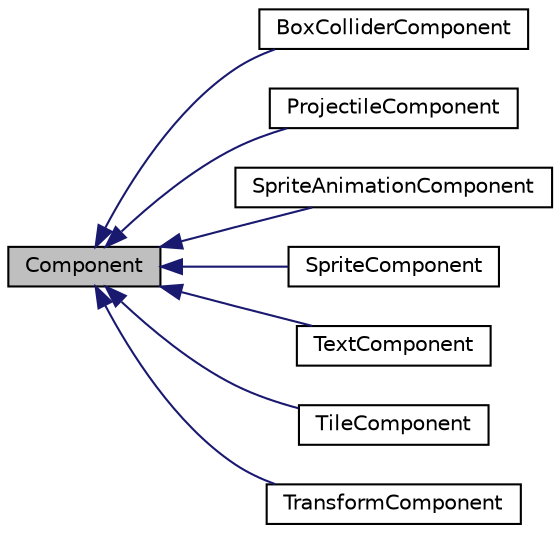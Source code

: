 digraph "Component"
{
  edge [fontname="Helvetica",fontsize="10",labelfontname="Helvetica",labelfontsize="10"];
  node [fontname="Helvetica",fontsize="10",shape=record];
  rankdir="LR";
  Node1 [label="Component",height=0.2,width=0.4,color="black", fillcolor="grey75", style="filled", fontcolor="black"];
  Node1 -> Node2 [dir="back",color="midnightblue",fontsize="10",style="solid",fontname="Helvetica"];
  Node2 [label="BoxColliderComponent",height=0.2,width=0.4,color="black", fillcolor="white", style="filled",URL="$class_box_collider_component.html"];
  Node1 -> Node3 [dir="back",color="midnightblue",fontsize="10",style="solid",fontname="Helvetica"];
  Node3 [label="ProjectileComponent",height=0.2,width=0.4,color="black", fillcolor="white", style="filled",URL="$class_projectile_component.html"];
  Node1 -> Node4 [dir="back",color="midnightblue",fontsize="10",style="solid",fontname="Helvetica"];
  Node4 [label="SpriteAnimationComponent",height=0.2,width=0.4,color="black", fillcolor="white", style="filled",URL="$class_sprite_animation_component.html"];
  Node1 -> Node5 [dir="back",color="midnightblue",fontsize="10",style="solid",fontname="Helvetica"];
  Node5 [label="SpriteComponent",height=0.2,width=0.4,color="black", fillcolor="white", style="filled",URL="$class_sprite_component.html"];
  Node1 -> Node6 [dir="back",color="midnightblue",fontsize="10",style="solid",fontname="Helvetica"];
  Node6 [label="TextComponent",height=0.2,width=0.4,color="black", fillcolor="white", style="filled",URL="$class_text_component.html"];
  Node1 -> Node7 [dir="back",color="midnightblue",fontsize="10",style="solid",fontname="Helvetica"];
  Node7 [label="TileComponent",height=0.2,width=0.4,color="black", fillcolor="white", style="filled",URL="$class_tile_component.html"];
  Node1 -> Node8 [dir="back",color="midnightblue",fontsize="10",style="solid",fontname="Helvetica"];
  Node8 [label="TransformComponent",height=0.2,width=0.4,color="black", fillcolor="white", style="filled",URL="$class_transform_component.html"];
}
